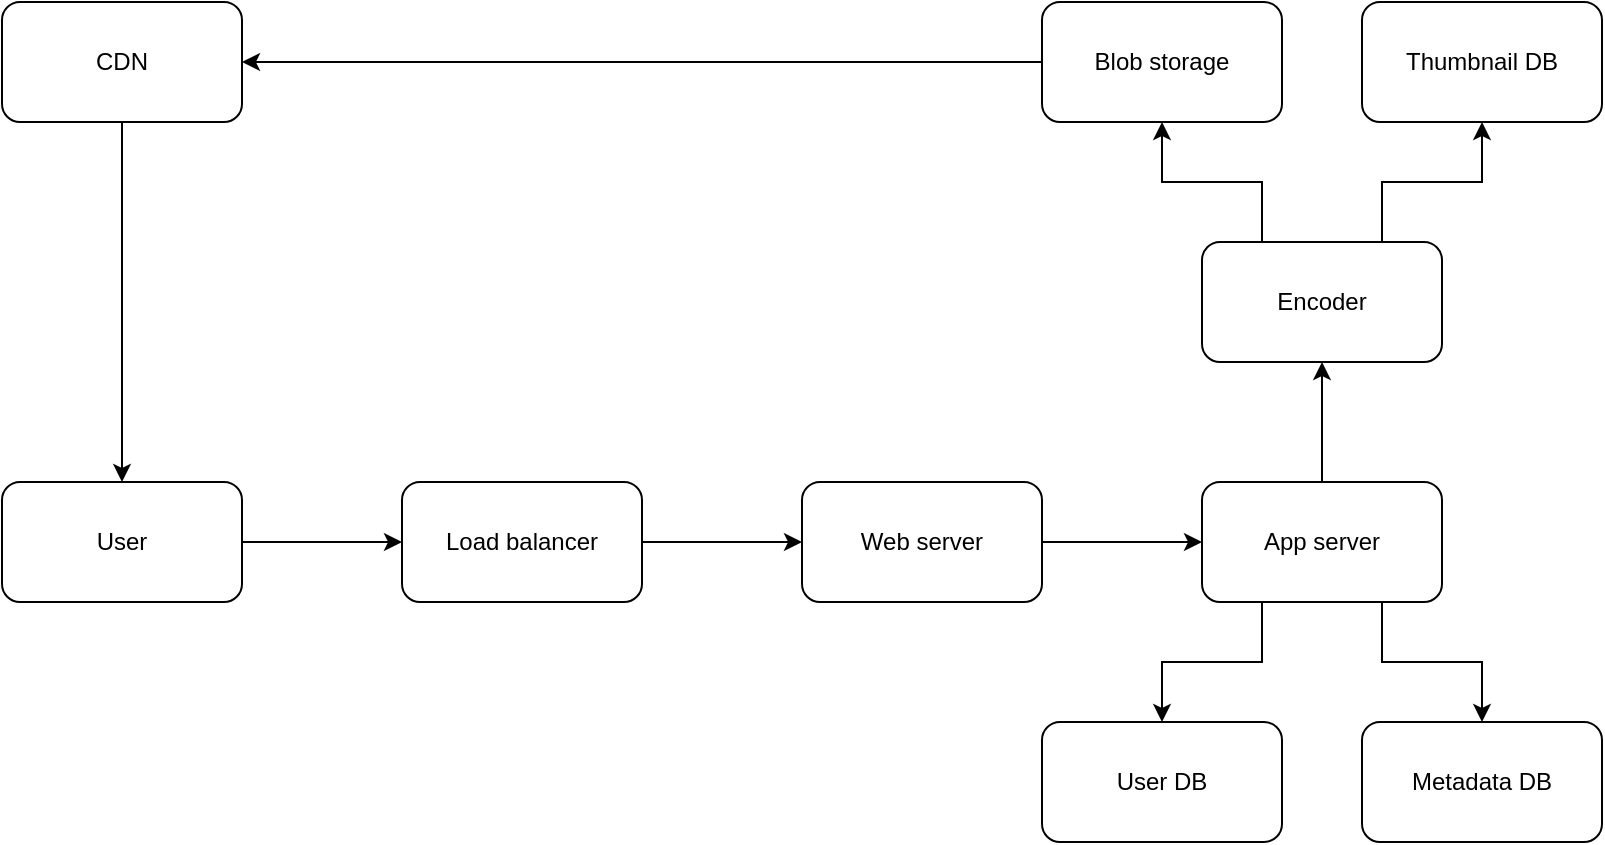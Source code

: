 <mxfile version="21.0.10" type="device"><diagram id="YrfzH3xwVrYN7FTBeiER" name="Page-1"><mxGraphModel dx="882" dy="1696" grid="1" gridSize="10" guides="1" tooltips="1" connect="1" arrows="1" fold="1" page="1" pageScale="1" pageWidth="850" pageHeight="1100" math="0" shadow="0"><root><mxCell id="0"/><mxCell id="1" parent="0"/><mxCell id="EMqv_BoD_W-4mQrSMWEo-21" style="edgeStyle=orthogonalEdgeStyle;rounded=0;orthogonalLoop=1;jettySize=auto;html=1;exitX=1;exitY=0.5;exitDx=0;exitDy=0;entryX=0;entryY=0.5;entryDx=0;entryDy=0;" parent="1" source="EMqv_BoD_W-4mQrSMWEo-10" target="EMqv_BoD_W-4mQrSMWEo-11" edge="1"><mxGeometry relative="1" as="geometry"/></mxCell><mxCell id="EMqv_BoD_W-4mQrSMWEo-10" value="User" style="rounded=1;whiteSpace=wrap;html=1;" parent="1" vertex="1"><mxGeometry x="40" y="-480" width="120" height="60" as="geometry"/></mxCell><mxCell id="EMqv_BoD_W-4mQrSMWEo-22" style="edgeStyle=orthogonalEdgeStyle;rounded=0;orthogonalLoop=1;jettySize=auto;html=1;exitX=1;exitY=0.5;exitDx=0;exitDy=0;entryX=0;entryY=0.5;entryDx=0;entryDy=0;" parent="1" source="EMqv_BoD_W-4mQrSMWEo-11" target="EMqv_BoD_W-4mQrSMWEo-12" edge="1"><mxGeometry relative="1" as="geometry"/></mxCell><mxCell id="EMqv_BoD_W-4mQrSMWEo-11" value="Load balancer" style="rounded=1;whiteSpace=wrap;html=1;" parent="1" vertex="1"><mxGeometry x="240" y="-480" width="120" height="60" as="geometry"/></mxCell><mxCell id="EMqv_BoD_W-4mQrSMWEo-23" style="edgeStyle=orthogonalEdgeStyle;rounded=0;orthogonalLoop=1;jettySize=auto;html=1;exitX=1;exitY=0.5;exitDx=0;exitDy=0;entryX=0;entryY=0.5;entryDx=0;entryDy=0;" parent="1" source="EMqv_BoD_W-4mQrSMWEo-12" target="EMqv_BoD_W-4mQrSMWEo-13" edge="1"><mxGeometry relative="1" as="geometry"/></mxCell><mxCell id="EMqv_BoD_W-4mQrSMWEo-12" value="Web server" style="rounded=1;whiteSpace=wrap;html=1;" parent="1" vertex="1"><mxGeometry x="440" y="-480" width="120" height="60" as="geometry"/></mxCell><mxCell id="EMqv_BoD_W-4mQrSMWEo-24" style="edgeStyle=orthogonalEdgeStyle;rounded=0;orthogonalLoop=1;jettySize=auto;html=1;exitX=0.25;exitY=1;exitDx=0;exitDy=0;entryX=0.5;entryY=0;entryDx=0;entryDy=0;" parent="1" source="EMqv_BoD_W-4mQrSMWEo-13" target="EMqv_BoD_W-4mQrSMWEo-15" edge="1"><mxGeometry relative="1" as="geometry"/></mxCell><mxCell id="EMqv_BoD_W-4mQrSMWEo-25" style="edgeStyle=orthogonalEdgeStyle;rounded=0;orthogonalLoop=1;jettySize=auto;html=1;exitX=0.75;exitY=1;exitDx=0;exitDy=0;entryX=0.5;entryY=0;entryDx=0;entryDy=0;" parent="1" source="EMqv_BoD_W-4mQrSMWEo-13" target="EMqv_BoD_W-4mQrSMWEo-16" edge="1"><mxGeometry relative="1" as="geometry"/></mxCell><mxCell id="EMqv_BoD_W-4mQrSMWEo-26" style="edgeStyle=orthogonalEdgeStyle;rounded=0;orthogonalLoop=1;jettySize=auto;html=1;exitX=0.5;exitY=0;exitDx=0;exitDy=0;entryX=0.5;entryY=1;entryDx=0;entryDy=0;" parent="1" source="EMqv_BoD_W-4mQrSMWEo-13" target="EMqv_BoD_W-4mQrSMWEo-17" edge="1"><mxGeometry relative="1" as="geometry"/></mxCell><mxCell id="EMqv_BoD_W-4mQrSMWEo-13" value="App server" style="rounded=1;whiteSpace=wrap;html=1;" parent="1" vertex="1"><mxGeometry x="640" y="-480" width="120" height="60" as="geometry"/></mxCell><mxCell id="EMqv_BoD_W-4mQrSMWEo-15" value="User DB" style="rounded=1;whiteSpace=wrap;html=1;" parent="1" vertex="1"><mxGeometry x="560" y="-360" width="120" height="60" as="geometry"/></mxCell><mxCell id="EMqv_BoD_W-4mQrSMWEo-16" value="Metadata DB" style="rounded=1;whiteSpace=wrap;html=1;" parent="1" vertex="1"><mxGeometry x="720" y="-360" width="120" height="60" as="geometry"/></mxCell><mxCell id="EMqv_BoD_W-4mQrSMWEo-27" style="edgeStyle=orthogonalEdgeStyle;rounded=0;orthogonalLoop=1;jettySize=auto;html=1;exitX=0.75;exitY=0;exitDx=0;exitDy=0;entryX=0.5;entryY=1;entryDx=0;entryDy=0;" parent="1" source="EMqv_BoD_W-4mQrSMWEo-17" target="EMqv_BoD_W-4mQrSMWEo-19" edge="1"><mxGeometry relative="1" as="geometry"/></mxCell><mxCell id="EMqv_BoD_W-4mQrSMWEo-28" style="edgeStyle=orthogonalEdgeStyle;rounded=0;orthogonalLoop=1;jettySize=auto;html=1;exitX=0.25;exitY=0;exitDx=0;exitDy=0;entryX=0.5;entryY=1;entryDx=0;entryDy=0;" parent="1" source="EMqv_BoD_W-4mQrSMWEo-17" target="EMqv_BoD_W-4mQrSMWEo-18" edge="1"><mxGeometry relative="1" as="geometry"/></mxCell><mxCell id="EMqv_BoD_W-4mQrSMWEo-17" value="Encoder" style="rounded=1;whiteSpace=wrap;html=1;" parent="1" vertex="1"><mxGeometry x="640" y="-600" width="120" height="60" as="geometry"/></mxCell><mxCell id="EMqv_BoD_W-4mQrSMWEo-29" style="edgeStyle=orthogonalEdgeStyle;rounded=0;orthogonalLoop=1;jettySize=auto;html=1;exitX=0;exitY=0.5;exitDx=0;exitDy=0;entryX=1;entryY=0.5;entryDx=0;entryDy=0;" parent="1" source="EMqv_BoD_W-4mQrSMWEo-18" target="EMqv_BoD_W-4mQrSMWEo-20" edge="1"><mxGeometry relative="1" as="geometry"/></mxCell><mxCell id="EMqv_BoD_W-4mQrSMWEo-18" value="Blob storage" style="rounded=1;whiteSpace=wrap;html=1;" parent="1" vertex="1"><mxGeometry x="560" y="-720" width="120" height="60" as="geometry"/></mxCell><mxCell id="EMqv_BoD_W-4mQrSMWEo-19" value="Thumbnail DB" style="rounded=1;whiteSpace=wrap;html=1;" parent="1" vertex="1"><mxGeometry x="720" y="-720" width="120" height="60" as="geometry"/></mxCell><mxCell id="EMqv_BoD_W-4mQrSMWEo-30" style="edgeStyle=orthogonalEdgeStyle;rounded=0;orthogonalLoop=1;jettySize=auto;html=1;exitX=0.5;exitY=1;exitDx=0;exitDy=0;" parent="1" source="EMqv_BoD_W-4mQrSMWEo-20" target="EMqv_BoD_W-4mQrSMWEo-10" edge="1"><mxGeometry relative="1" as="geometry"/></mxCell><mxCell id="EMqv_BoD_W-4mQrSMWEo-20" value="CDN" style="rounded=1;whiteSpace=wrap;html=1;" parent="1" vertex="1"><mxGeometry x="40" y="-720" width="120" height="60" as="geometry"/></mxCell></root></mxGraphModel></diagram></mxfile>